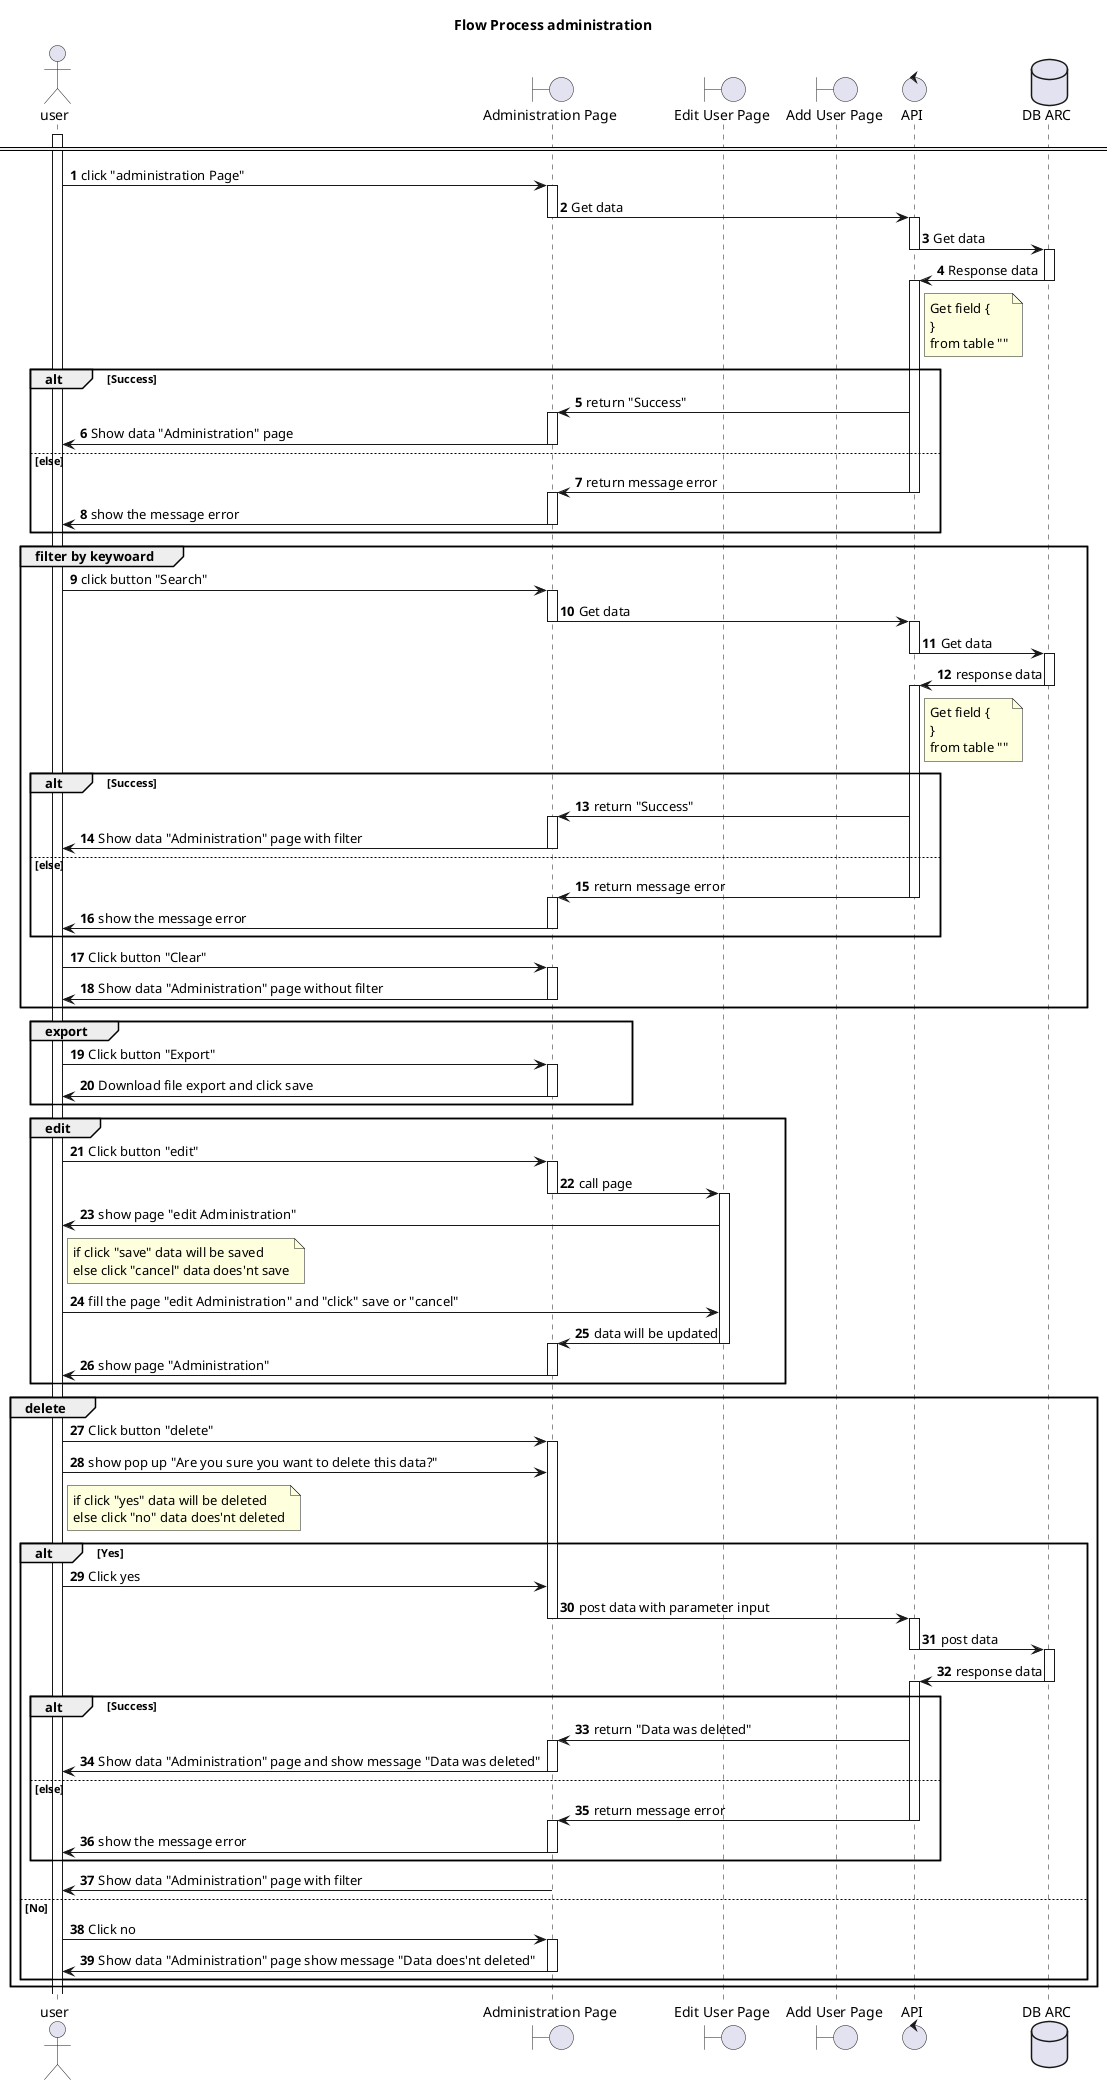@startuml arc
title "Flow Process administration"

actor user
boundary "Administration Page" as administration
boundary "Edit User Page" as edit_user
boundary "Add User Page" as add_user
control "API" as api
database "DB ARC" as arc

autonumber

====
activate user
user -> administration : click "administration Page"
activate administration
administration -> api : Get data
deactivate administration
activate api
api -> arc : Get data
deactivate api
activate arc
api <- arc : Response data
deactivate arc
note right of api
    Get field {
    }
    from table ""
endnote
activate api
alt Success
    administration  <- api : return "Success"
    activate administration
    user <- administration  : Show data "Administration" page
    deactivate administration
else else
    administration  <- api : return message error
    deactivate api
    activate administration
    user <- administration  : show the message error
    deactivate administration
end
deactivate api
group filter by keywoard
    user -> administration : click button "Search"
    activate administration
    administration -> api : Get data
    deactivate administration
    activate api
    api -> arc : Get data
    deactivate api
    activate arc
    api <- arc : response data
    note right of api
        Get field {
        }
        from table ""
    endnote
    deactivate arc
    activate api
    alt Success
        administration  <- api : return "Success"
        activate administration
        user <- administration  : Show data "Administration" page with filter
        deactivate administration
    else else
        administration  <- api : return message error
        deactivate api
        activate administration
        user <- administration  : show the message error
        deactivate administration
    end
    deactivate api
    user -> administration : Click button "Clear"
    activate administration
    user <- administration : Show data "Administration" page without filter
    deactivate administration
end
group export
    user -> administration : Click button "Export"
    activate administration
    user <- administration : Download file export and click save
    deactivate administration
end
group edit
    user -> administration : Click button "edit"
    activate administration
    administration -> edit_user : call page
    deactivate administration
    activate edit_user
    user <- edit_user : show page "edit Administration"
    note right of user
        if click "save" data will be saved
        else click "cancel" data does'nt save
    endnote
    user -> edit_user : fill the page "edit Administration" and "click" save or "cancel"
    edit_user -> administration : data will be updated
    deactivate edit_user
    activate administration
    user <- administration : show page "Administration"
    deactivate administration
end
group delete
    user -> administration : Click button "delete"
    activate administration
    administration <- user : show pop up "Are you sure you want to delete this data?"
    note right of user
        if click "yes" data will be deleted
        else click "no" data does'nt deleted
    endnote
    alt Yes
        user -> administration : Click yes
        administration -> api : post data with parameter input
        deactivate administration
        activate api
        api -> arc : post data
        deactivate
        activate arc
        api <- arc : response data
        deactivate arc
        activate api
        alt Success
            administration  <- api : return "Data was deleted"
            activate administration
            user <- administration  : Show data "Administration" page and show message "Data was deleted"
            deactivate administration
        else else
            administration  <- api : return message error
            deactivate api
            activate administration
            user <- administration  : show the message error
            deactivate administration
        end
        user <- administration  : Show data "Administration" page with filter
    else No
        user -> administration : Click no
        activate administration
        user <- administration : Show data "Administration" page show message "Data does'nt deleted"
        deactivate administration
    end
    deactivate administration
end
@enduml